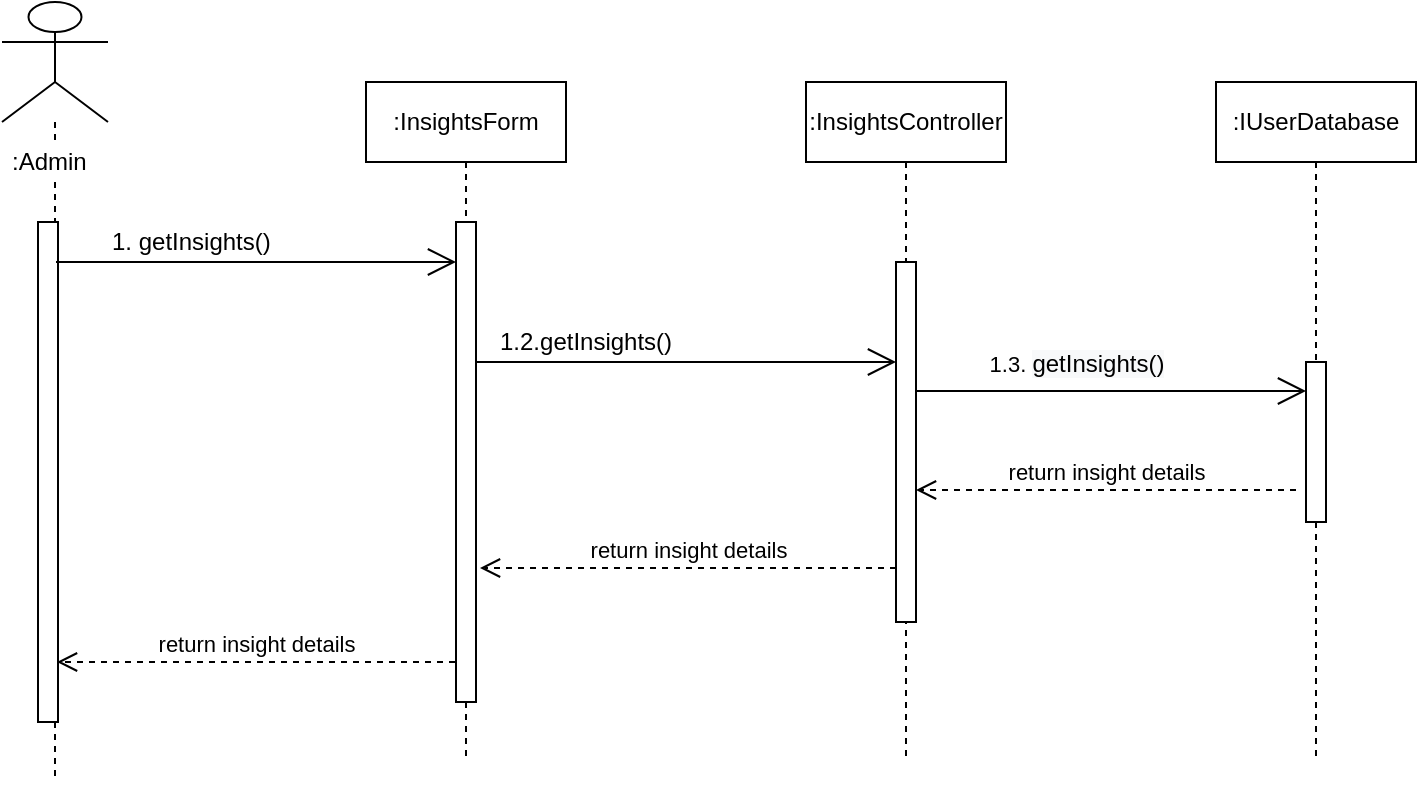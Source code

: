 <mxfile version="12.2.7" type="google" pages="1"><diagram id="9VVV0wmlApFZpibhe6T6" name="Page-1"><mxGraphModel dx="772" dy="451" grid="1" gridSize="10" guides="1" tooltips="1" connect="1" arrows="1" fold="1" page="1" pageScale="1" pageWidth="850" pageHeight="1100" math="0" shadow="0"><root><mxCell id="0"/><mxCell id="1" parent="0"/><mxCell id="-5-Qq3qDQ98L8kw7GYa8-26" value="&lt;span style=&quot;text-align: left ; white-space: nowrap&quot;&gt;:InsightsForm&lt;/span&gt;" style="shape=umlLifeline;perimeter=lifelinePerimeter;whiteSpace=wrap;html=1;container=1;collapsible=0;recursiveResize=0;outlineConnect=0;" vertex="1" parent="1"><mxGeometry x="315" y="80" width="100" height="340" as="geometry"/></mxCell><mxCell id="-5-Qq3qDQ98L8kw7GYa8-27" value="&lt;span style=&quot;text-align: left ; white-space: nowrap&quot;&gt;:InsightsController&lt;/span&gt;" style="shape=umlLifeline;perimeter=lifelinePerimeter;whiteSpace=wrap;html=1;container=1;collapsible=0;recursiveResize=0;outlineConnect=0;" vertex="1" parent="1"><mxGeometry x="535" y="80" width="100" height="340" as="geometry"/></mxCell><mxCell id="-5-Qq3qDQ98L8kw7GYa8-28" value="&lt;span style=&quot;text-align: left ; white-space: nowrap&quot;&gt;:IUserDatabase&lt;/span&gt;" style="shape=umlLifeline;perimeter=lifelinePerimeter;whiteSpace=wrap;html=1;container=1;collapsible=0;recursiveResize=0;outlineConnect=0;" vertex="1" parent="1"><mxGeometry x="740" y="80" width="100" height="340" as="geometry"/></mxCell><mxCell id="-5-Qq3qDQ98L8kw7GYa8-2" value="" style="shape=umlLifeline;participant=umlActor;perimeter=lifelinePerimeter;whiteSpace=wrap;html=1;container=1;collapsible=0;recursiveResize=0;verticalAlign=top;spacingTop=36;labelBackgroundColor=#ffffff;outlineConnect=0;size=60;" vertex="1" parent="1"><mxGeometry x="133" y="40" width="53" height="390" as="geometry"/></mxCell><mxCell id="-5-Qq3qDQ98L8kw7GYa8-3" value="" style="html=1;points=[];perimeter=orthogonalPerimeter;" vertex="1" parent="-5-Qq3qDQ98L8kw7GYa8-2"><mxGeometry x="18" y="110" width="10" height="250" as="geometry"/></mxCell><mxCell id="-5-Qq3qDQ98L8kw7GYa8-4" value=":Admin" style="text;html=1;resizable=0;points=[];autosize=1;align=left;verticalAlign=top;spacingTop=-4;fillColor=#ffffff;" vertex="1" parent="-5-Qq3qDQ98L8kw7GYa8-2"><mxGeometry x="3" y="70" width="50" height="20" as="geometry"/></mxCell><mxCell id="-5-Qq3qDQ98L8kw7GYa8-7" value="" style="endArrow=open;endFill=1;endSize=12;html=1;" edge="1" parent="1"><mxGeometry width="160" relative="1" as="geometry"><mxPoint x="160" y="170" as="sourcePoint"/><mxPoint x="360" y="170" as="targetPoint"/></mxGeometry></mxCell><mxCell id="-5-Qq3qDQ98L8kw7GYa8-8" value="" style="endArrow=open;endFill=1;endSize=12;html=1;" edge="1" parent="1"><mxGeometry width="160" relative="1" as="geometry"><mxPoint x="370" y="220" as="sourcePoint"/><mxPoint x="580" y="220" as="targetPoint"/></mxGeometry></mxCell><mxCell id="-5-Qq3qDQ98L8kw7GYa8-9" value="return insight details" style="html=1;verticalAlign=bottom;endArrow=open;dashed=1;endSize=8;exitX=0;exitY=0.9;exitDx=0;exitDy=0;exitPerimeter=0;" edge="1" parent="1"><mxGeometry relative="1" as="geometry"><mxPoint x="580" y="323" as="sourcePoint"/><mxPoint x="372" y="323" as="targetPoint"/></mxGeometry></mxCell><mxCell id="-5-Qq3qDQ98L8kw7GYa8-10" value="return insight details" style="html=1;verticalAlign=bottom;endArrow=open;dashed=1;endSize=8;" edge="1" parent="1"><mxGeometry relative="1" as="geometry"><mxPoint x="359.5" y="370" as="sourcePoint"/><mxPoint x="160.5" y="370" as="targetPoint"/></mxGeometry></mxCell><mxCell id="-5-Qq3qDQ98L8kw7GYa8-11" value="1. getInsights()" style="text;html=1;resizable=0;points=[];autosize=1;align=left;verticalAlign=top;spacingTop=-4;" vertex="1" parent="1"><mxGeometry x="186" y="150" width="90" height="20" as="geometry"/></mxCell><mxCell id="-5-Qq3qDQ98L8kw7GYa8-12" value="1.2.getInsights()" style="text;html=1;resizable=0;points=[];autosize=1;align=left;verticalAlign=top;spacingTop=-4;" vertex="1" parent="1"><mxGeometry x="380" y="200" width="100" height="20" as="geometry"/></mxCell><mxCell id="-5-Qq3qDQ98L8kw7GYa8-15" value="" style="html=1;points=[];perimeter=orthogonalPerimeter;" vertex="1" parent="1"><mxGeometry x="360" y="150" width="10" height="240" as="geometry"/></mxCell><mxCell id="-5-Qq3qDQ98L8kw7GYa8-16" value="1.3.&amp;nbsp;&lt;span style=&quot;font-size: 12px ; text-align: left ; background-color: rgb(248 , 249 , 250)&quot;&gt;getInsights()&lt;/span&gt;" style="endArrow=open;endFill=1;endSize=12;html=1;" edge="1" parent="1" target="-5-Qq3qDQ98L8kw7GYa8-20"><mxGeometry x="-0.179" y="15" width="160" relative="1" as="geometry"><mxPoint x="590" y="234.5" as="sourcePoint"/><mxPoint x="750" y="234.5" as="targetPoint"/><mxPoint y="1" as="offset"/></mxGeometry></mxCell><mxCell id="-5-Qq3qDQ98L8kw7GYa8-17" value="return insight details" style="html=1;verticalAlign=bottom;endArrow=open;dashed=1;endSize=8;" edge="1" parent="1"><mxGeometry relative="1" as="geometry"><mxPoint x="780" y="284" as="sourcePoint"/><mxPoint x="590" y="284" as="targetPoint"/></mxGeometry></mxCell><mxCell id="-5-Qq3qDQ98L8kw7GYa8-20" value="" style="html=1;points=[];perimeter=orthogonalPerimeter;" vertex="1" parent="1"><mxGeometry x="785" y="220" width="10" height="80" as="geometry"/></mxCell><mxCell id="-5-Qq3qDQ98L8kw7GYa8-6" value="" style="html=1;points=[];perimeter=orthogonalPerimeter;" vertex="1" parent="1"><mxGeometry x="580" y="170" width="10" height="180" as="geometry"/></mxCell></root></mxGraphModel></diagram></mxfile>